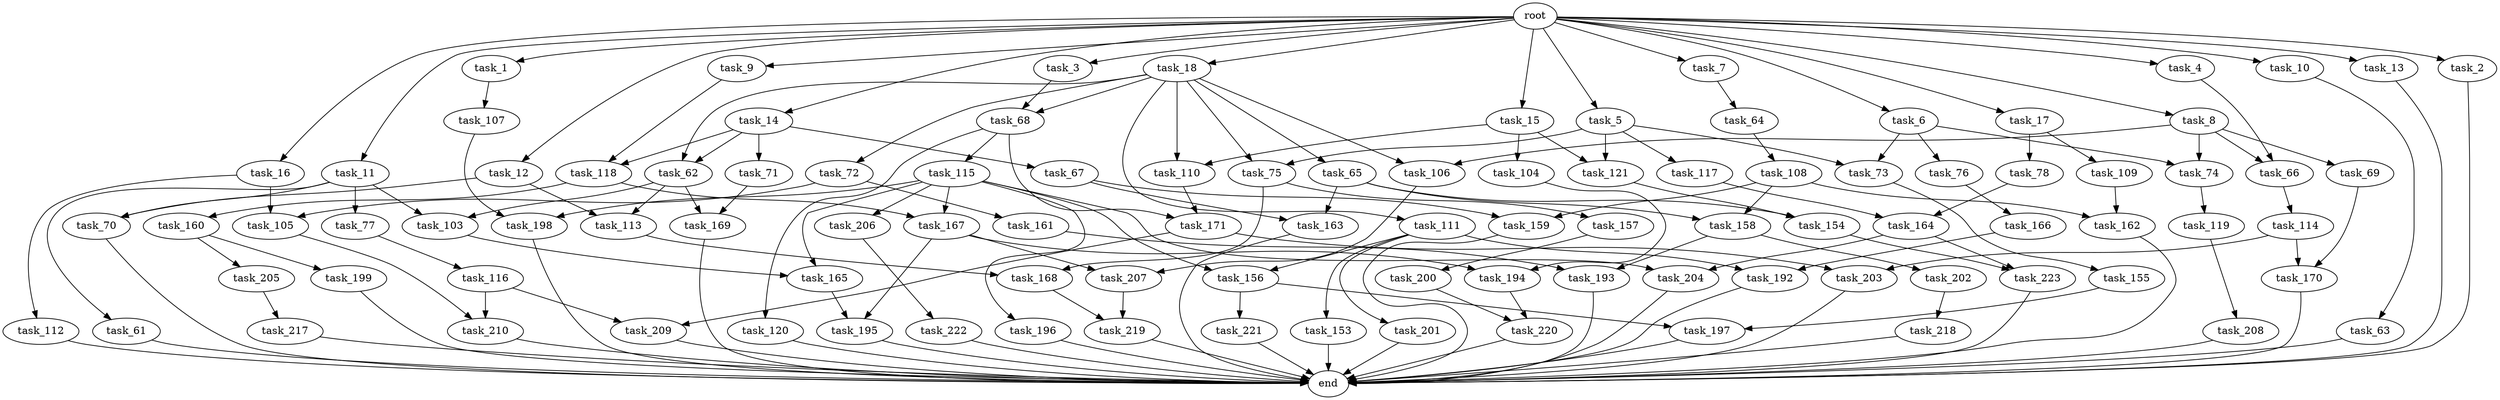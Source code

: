 digraph G {
  task_104 [size="68719476.736000"];
  task_171 [size="1460288880.640000"];
  task_195 [size="910533066.752000"];
  task_64 [size="274877906.944000"];
  task_17 [size="2.048000"];
  task_219 [size="429496729.600000"];
  task_217 [size="841813590.016000"];
  task_112 [size="1099511627.776000"];
  task_69 [size="841813590.016000"];
  task_11 [size="2.048000"];
  task_155 [size="429496729.600000"];
  task_109 [size="68719476.736000"];
  task_199 [size="841813590.016000"];
  task_73 [size="1460288880.640000"];
  task_197 [size="1254130450.432000"];
  task_7 [size="2.048000"];
  task_113 [size="498216206.336000"];
  task_67 [size="1391569403.904000"];
  task_158 [size="1529008357.376000"];
  task_157 [size="1099511627.776000"];
  task_205 [size="841813590.016000"];
  task_115 [size="841813590.016000"];
  task_75 [size="1546188226.560000"];
  task_206 [size="274877906.944000"];
  task_192 [size="1821066133.504000"];
  task_203 [size="1821066133.504000"];
  task_63 [size="154618822.656000"];
  task_61 [size="68719476.736000"];
  task_201 [size="429496729.600000"];
  task_107 [size="1717986918.400000"];
  task_72 [size="154618822.656000"];
  task_196 [size="274877906.944000"];
  task_118 [size="1666447310.848000"];
  task_121 [size="1460288880.640000"];
  task_105 [size="1254130450.432000"];
  task_198 [size="893353197.568000"];
  task_202 [size="68719476.736000"];
  task_170 [size="1821066133.504000"];
  task_207 [size="1116691496.960000"];
  task_14 [size="2.048000"];
  task_62 [size="1546188226.560000"];
  task_119 [size="68719476.736000"];
  task_153 [size="429496729.600000"];
  task_223 [size="1941325217.792000"];
  task_108 [size="68719476.736000"];
  task_9 [size="2.048000"];
  task_8 [size="2.048000"];
  end [size="0.000000"];
  root [size="0.000000"];
  task_161 [size="154618822.656000"];
  task_218 [size="1099511627.776000"];
  task_165 [size="704374636.544000"];
  task_4 [size="2.048000"];
  task_70 [size="137438953.472000"];
  task_65 [size="154618822.656000"];
  task_78 [size="68719476.736000"];
  task_13 [size="2.048000"];
  task_194 [size="1460288880.640000"];
  task_66 [size="1941325217.792000"];
  task_120 [size="841813590.016000"];
  task_5 [size="2.048000"];
  task_15 [size="2.048000"];
  task_204 [size="1374389534.720000"];
  task_154 [size="2147483648.000000"];
  task_200 [size="274877906.944000"];
  task_6 [size="2.048000"];
  task_220 [size="2010044694.528000"];
  task_116 [size="154618822.656000"];
  task_16 [size="2.048000"];
  task_164 [size="1047972020.224000"];
  task_106 [size="996432412.672000"];
  task_3 [size="2.048000"];
  task_117 [size="1391569403.904000"];
  task_209 [size="498216206.336000"];
  task_166 [size="274877906.944000"];
  task_10 [size="2.048000"];
  task_110 [size="223338299.392000"];
  task_74 [size="910533066.752000"];
  task_103 [size="498216206.336000"];
  task_160 [size="154618822.656000"];
  task_1 [size="2.048000"];
  task_208 [size="1099511627.776000"];
  task_222 [size="1391569403.904000"];
  task_159 [size="1717986918.400000"];
  task_156 [size="704374636.544000"];
  task_210 [size="1168231104.512000"];
  task_68 [size="429496729.600000"];
  task_168 [size="1374389534.720000"];
  task_2 [size="2.048000"];
  task_71 [size="1391569403.904000"];
  task_114 [size="154618822.656000"];
  task_12 [size="2.048000"];
  task_111 [size="154618822.656000"];
  task_167 [size="429496729.600000"];
  task_163 [size="1047972020.224000"];
  task_221 [size="154618822.656000"];
  task_18 [size="2.048000"];
  task_193 [size="687194767.360000"];
  task_162 [size="1254130450.432000"];
  task_77 [size="68719476.736000"];
  task_169 [size="704374636.544000"];
  task_76 [size="68719476.736000"];

  task_104 -> task_194 [size="301989888.000000"];
  task_171 -> task_209 [size="209715200.000000"];
  task_171 -> task_203 [size="209715200.000000"];
  task_195 -> end [size="1.000000"];
  task_64 -> task_108 [size="33554432.000000"];
  task_17 -> task_109 [size="33554432.000000"];
  task_17 -> task_78 [size="33554432.000000"];
  task_219 -> end [size="1.000000"];
  task_217 -> end [size="1.000000"];
  task_112 -> end [size="1.000000"];
  task_69 -> task_170 [size="209715200.000000"];
  task_11 -> task_61 [size="33554432.000000"];
  task_11 -> task_77 [size="33554432.000000"];
  task_11 -> task_103 [size="33554432.000000"];
  task_11 -> task_70 [size="33554432.000000"];
  task_155 -> task_197 [size="536870912.000000"];
  task_109 -> task_162 [size="75497472.000000"];
  task_199 -> end [size="1.000000"];
  task_73 -> task_155 [size="209715200.000000"];
  task_197 -> end [size="1.000000"];
  task_7 -> task_64 [size="134217728.000000"];
  task_113 -> task_168 [size="134217728.000000"];
  task_67 -> task_159 [size="301989888.000000"];
  task_67 -> task_163 [size="301989888.000000"];
  task_158 -> task_202 [size="33554432.000000"];
  task_158 -> task_193 [size="33554432.000000"];
  task_157 -> task_200 [size="134217728.000000"];
  task_205 -> task_217 [size="411041792.000000"];
  task_115 -> task_198 [size="134217728.000000"];
  task_115 -> task_206 [size="134217728.000000"];
  task_115 -> task_165 [size="134217728.000000"];
  task_115 -> task_156 [size="134217728.000000"];
  task_115 -> task_196 [size="134217728.000000"];
  task_115 -> task_167 [size="134217728.000000"];
  task_115 -> task_204 [size="134217728.000000"];
  task_75 -> task_157 [size="536870912.000000"];
  task_75 -> task_168 [size="536870912.000000"];
  task_206 -> task_222 [size="679477248.000000"];
  task_192 -> end [size="1.000000"];
  task_203 -> end [size="1.000000"];
  task_63 -> end [size="1.000000"];
  task_61 -> end [size="1.000000"];
  task_201 -> end [size="1.000000"];
  task_107 -> task_198 [size="301989888.000000"];
  task_72 -> task_161 [size="75497472.000000"];
  task_72 -> task_105 [size="75497472.000000"];
  task_196 -> end [size="1.000000"];
  task_118 -> task_160 [size="75497472.000000"];
  task_118 -> task_167 [size="75497472.000000"];
  task_121 -> task_154 [size="838860800.000000"];
  task_105 -> task_210 [size="536870912.000000"];
  task_198 -> end [size="1.000000"];
  task_202 -> task_218 [size="536870912.000000"];
  task_170 -> end [size="1.000000"];
  task_207 -> task_219 [size="134217728.000000"];
  task_14 -> task_118 [size="679477248.000000"];
  task_14 -> task_67 [size="679477248.000000"];
  task_14 -> task_62 [size="679477248.000000"];
  task_14 -> task_71 [size="679477248.000000"];
  task_62 -> task_113 [size="209715200.000000"];
  task_62 -> task_169 [size="209715200.000000"];
  task_62 -> task_103 [size="209715200.000000"];
  task_119 -> task_208 [size="536870912.000000"];
  task_153 -> end [size="1.000000"];
  task_223 -> end [size="1.000000"];
  task_108 -> task_162 [size="536870912.000000"];
  task_108 -> task_159 [size="536870912.000000"];
  task_108 -> task_158 [size="536870912.000000"];
  task_9 -> task_118 [size="134217728.000000"];
  task_8 -> task_66 [size="411041792.000000"];
  task_8 -> task_106 [size="411041792.000000"];
  task_8 -> task_69 [size="411041792.000000"];
  task_8 -> task_74 [size="411041792.000000"];
  root -> task_15 [size="1.000000"];
  root -> task_16 [size="1.000000"];
  root -> task_5 [size="1.000000"];
  root -> task_11 [size="1.000000"];
  root -> task_3 [size="1.000000"];
  root -> task_12 [size="1.000000"];
  root -> task_8 [size="1.000000"];
  root -> task_6 [size="1.000000"];
  root -> task_17 [size="1.000000"];
  root -> task_7 [size="1.000000"];
  root -> task_10 [size="1.000000"];
  root -> task_1 [size="1.000000"];
  root -> task_4 [size="1.000000"];
  root -> task_2 [size="1.000000"];
  root -> task_13 [size="1.000000"];
  root -> task_14 [size="1.000000"];
  root -> task_9 [size="1.000000"];
  root -> task_18 [size="1.000000"];
  task_161 -> task_193 [size="301989888.000000"];
  task_218 -> end [size="1.000000"];
  task_165 -> task_195 [size="33554432.000000"];
  task_4 -> task_66 [size="536870912.000000"];
  task_70 -> end [size="1.000000"];
  task_65 -> task_154 [size="209715200.000000"];
  task_65 -> task_158 [size="209715200.000000"];
  task_65 -> task_163 [size="209715200.000000"];
  task_78 -> task_164 [size="301989888.000000"];
  task_13 -> end [size="1.000000"];
  task_194 -> task_220 [size="679477248.000000"];
  task_66 -> task_114 [size="75497472.000000"];
  task_120 -> end [size="1.000000"];
  task_5 -> task_75 [size="679477248.000000"];
  task_5 -> task_121 [size="679477248.000000"];
  task_5 -> task_73 [size="679477248.000000"];
  task_5 -> task_117 [size="679477248.000000"];
  task_15 -> task_110 [size="33554432.000000"];
  task_15 -> task_121 [size="33554432.000000"];
  task_15 -> task_104 [size="33554432.000000"];
  task_204 -> end [size="1.000000"];
  task_154 -> task_223 [size="411041792.000000"];
  task_200 -> task_220 [size="301989888.000000"];
  task_6 -> task_73 [size="33554432.000000"];
  task_6 -> task_76 [size="33554432.000000"];
  task_6 -> task_74 [size="33554432.000000"];
  task_220 -> end [size="1.000000"];
  task_116 -> task_209 [size="33554432.000000"];
  task_116 -> task_210 [size="33554432.000000"];
  task_16 -> task_112 [size="536870912.000000"];
  task_16 -> task_105 [size="536870912.000000"];
  task_164 -> task_223 [size="536870912.000000"];
  task_164 -> task_204 [size="536870912.000000"];
  task_106 -> task_207 [size="134217728.000000"];
  task_3 -> task_68 [size="134217728.000000"];
  task_117 -> task_164 [size="209715200.000000"];
  task_209 -> end [size="1.000000"];
  task_166 -> task_192 [size="679477248.000000"];
  task_10 -> task_63 [size="75497472.000000"];
  task_110 -> task_171 [size="301989888.000000"];
  task_74 -> task_119 [size="33554432.000000"];
  task_103 -> task_165 [size="209715200.000000"];
  task_160 -> task_199 [size="411041792.000000"];
  task_160 -> task_205 [size="411041792.000000"];
  task_1 -> task_107 [size="838860800.000000"];
  task_208 -> end [size="1.000000"];
  task_222 -> end [size="1.000000"];
  task_159 -> end [size="1.000000"];
  task_156 -> task_197 [size="75497472.000000"];
  task_156 -> task_221 [size="75497472.000000"];
  task_210 -> end [size="1.000000"];
  task_68 -> task_171 [size="411041792.000000"];
  task_68 -> task_120 [size="411041792.000000"];
  task_68 -> task_115 [size="411041792.000000"];
  task_168 -> task_219 [size="75497472.000000"];
  task_2 -> end [size="1.000000"];
  task_71 -> task_169 [size="134217728.000000"];
  task_114 -> task_170 [size="679477248.000000"];
  task_114 -> task_203 [size="679477248.000000"];
  task_12 -> task_113 [size="33554432.000000"];
  task_12 -> task_70 [size="33554432.000000"];
  task_111 -> task_201 [size="209715200.000000"];
  task_111 -> task_156 [size="209715200.000000"];
  task_111 -> task_192 [size="209715200.000000"];
  task_111 -> task_153 [size="209715200.000000"];
  task_167 -> task_207 [size="411041792.000000"];
  task_167 -> task_195 [size="411041792.000000"];
  task_167 -> task_194 [size="411041792.000000"];
  task_163 -> end [size="1.000000"];
  task_221 -> end [size="1.000000"];
  task_18 -> task_68 [size="75497472.000000"];
  task_18 -> task_62 [size="75497472.000000"];
  task_18 -> task_75 [size="75497472.000000"];
  task_18 -> task_65 [size="75497472.000000"];
  task_18 -> task_72 [size="75497472.000000"];
  task_18 -> task_110 [size="75497472.000000"];
  task_18 -> task_106 [size="75497472.000000"];
  task_18 -> task_111 [size="75497472.000000"];
  task_193 -> end [size="1.000000"];
  task_162 -> end [size="1.000000"];
  task_77 -> task_116 [size="75497472.000000"];
  task_169 -> end [size="1.000000"];
  task_76 -> task_166 [size="134217728.000000"];
}
